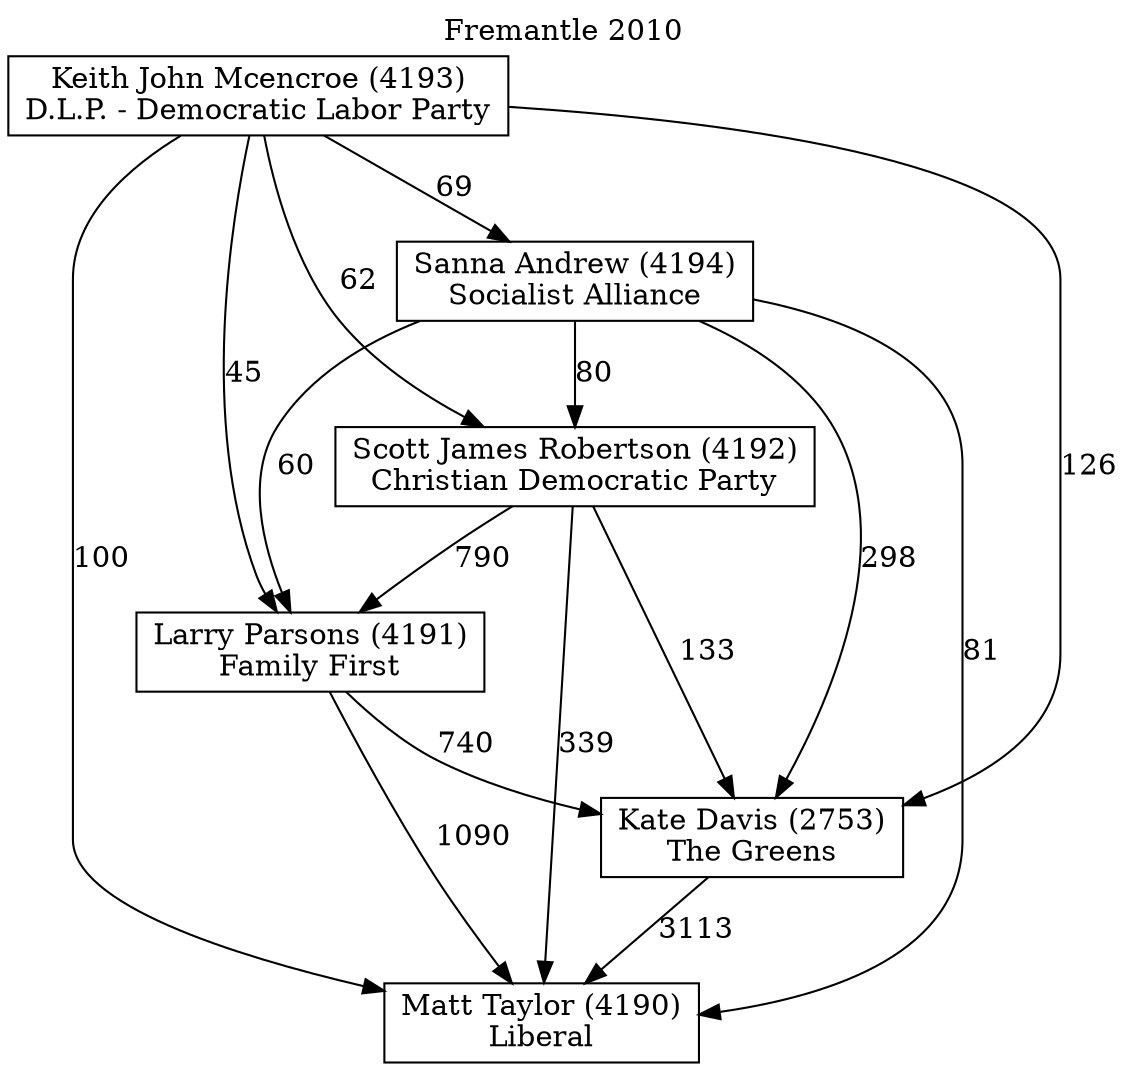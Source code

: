 // House preference flow
digraph "Matt Taylor (4190)_Fremantle_2010" {
	graph [label="Fremantle 2010" labelloc=t mclimit=10]
	node [shape=box]
	"Matt Taylor (4190)" [label="Matt Taylor (4190)
Liberal"]
	"Kate Davis (2753)" [label="Kate Davis (2753)
The Greens"]
	"Larry Parsons (4191)" [label="Larry Parsons (4191)
Family First"]
	"Scott James Robertson (4192)" [label="Scott James Robertson (4192)
Christian Democratic Party"]
	"Sanna Andrew (4194)" [label="Sanna Andrew (4194)
Socialist Alliance"]
	"Keith John Mcencroe (4193)" [label="Keith John Mcencroe (4193)
D.L.P. - Democratic Labor Party"]
	"Kate Davis (2753)" -> "Matt Taylor (4190)" [label=3113]
	"Larry Parsons (4191)" -> "Kate Davis (2753)" [label=740]
	"Scott James Robertson (4192)" -> "Larry Parsons (4191)" [label=790]
	"Sanna Andrew (4194)" -> "Scott James Robertson (4192)" [label=80]
	"Keith John Mcencroe (4193)" -> "Sanna Andrew (4194)" [label=69]
	"Larry Parsons (4191)" -> "Matt Taylor (4190)" [label=1090]
	"Scott James Robertson (4192)" -> "Matt Taylor (4190)" [label=339]
	"Sanna Andrew (4194)" -> "Matt Taylor (4190)" [label=81]
	"Keith John Mcencroe (4193)" -> "Matt Taylor (4190)" [label=100]
	"Keith John Mcencroe (4193)" -> "Scott James Robertson (4192)" [label=62]
	"Sanna Andrew (4194)" -> "Larry Parsons (4191)" [label=60]
	"Keith John Mcencroe (4193)" -> "Larry Parsons (4191)" [label=45]
	"Scott James Robertson (4192)" -> "Kate Davis (2753)" [label=133]
	"Sanna Andrew (4194)" -> "Kate Davis (2753)" [label=298]
	"Keith John Mcencroe (4193)" -> "Kate Davis (2753)" [label=126]
}
